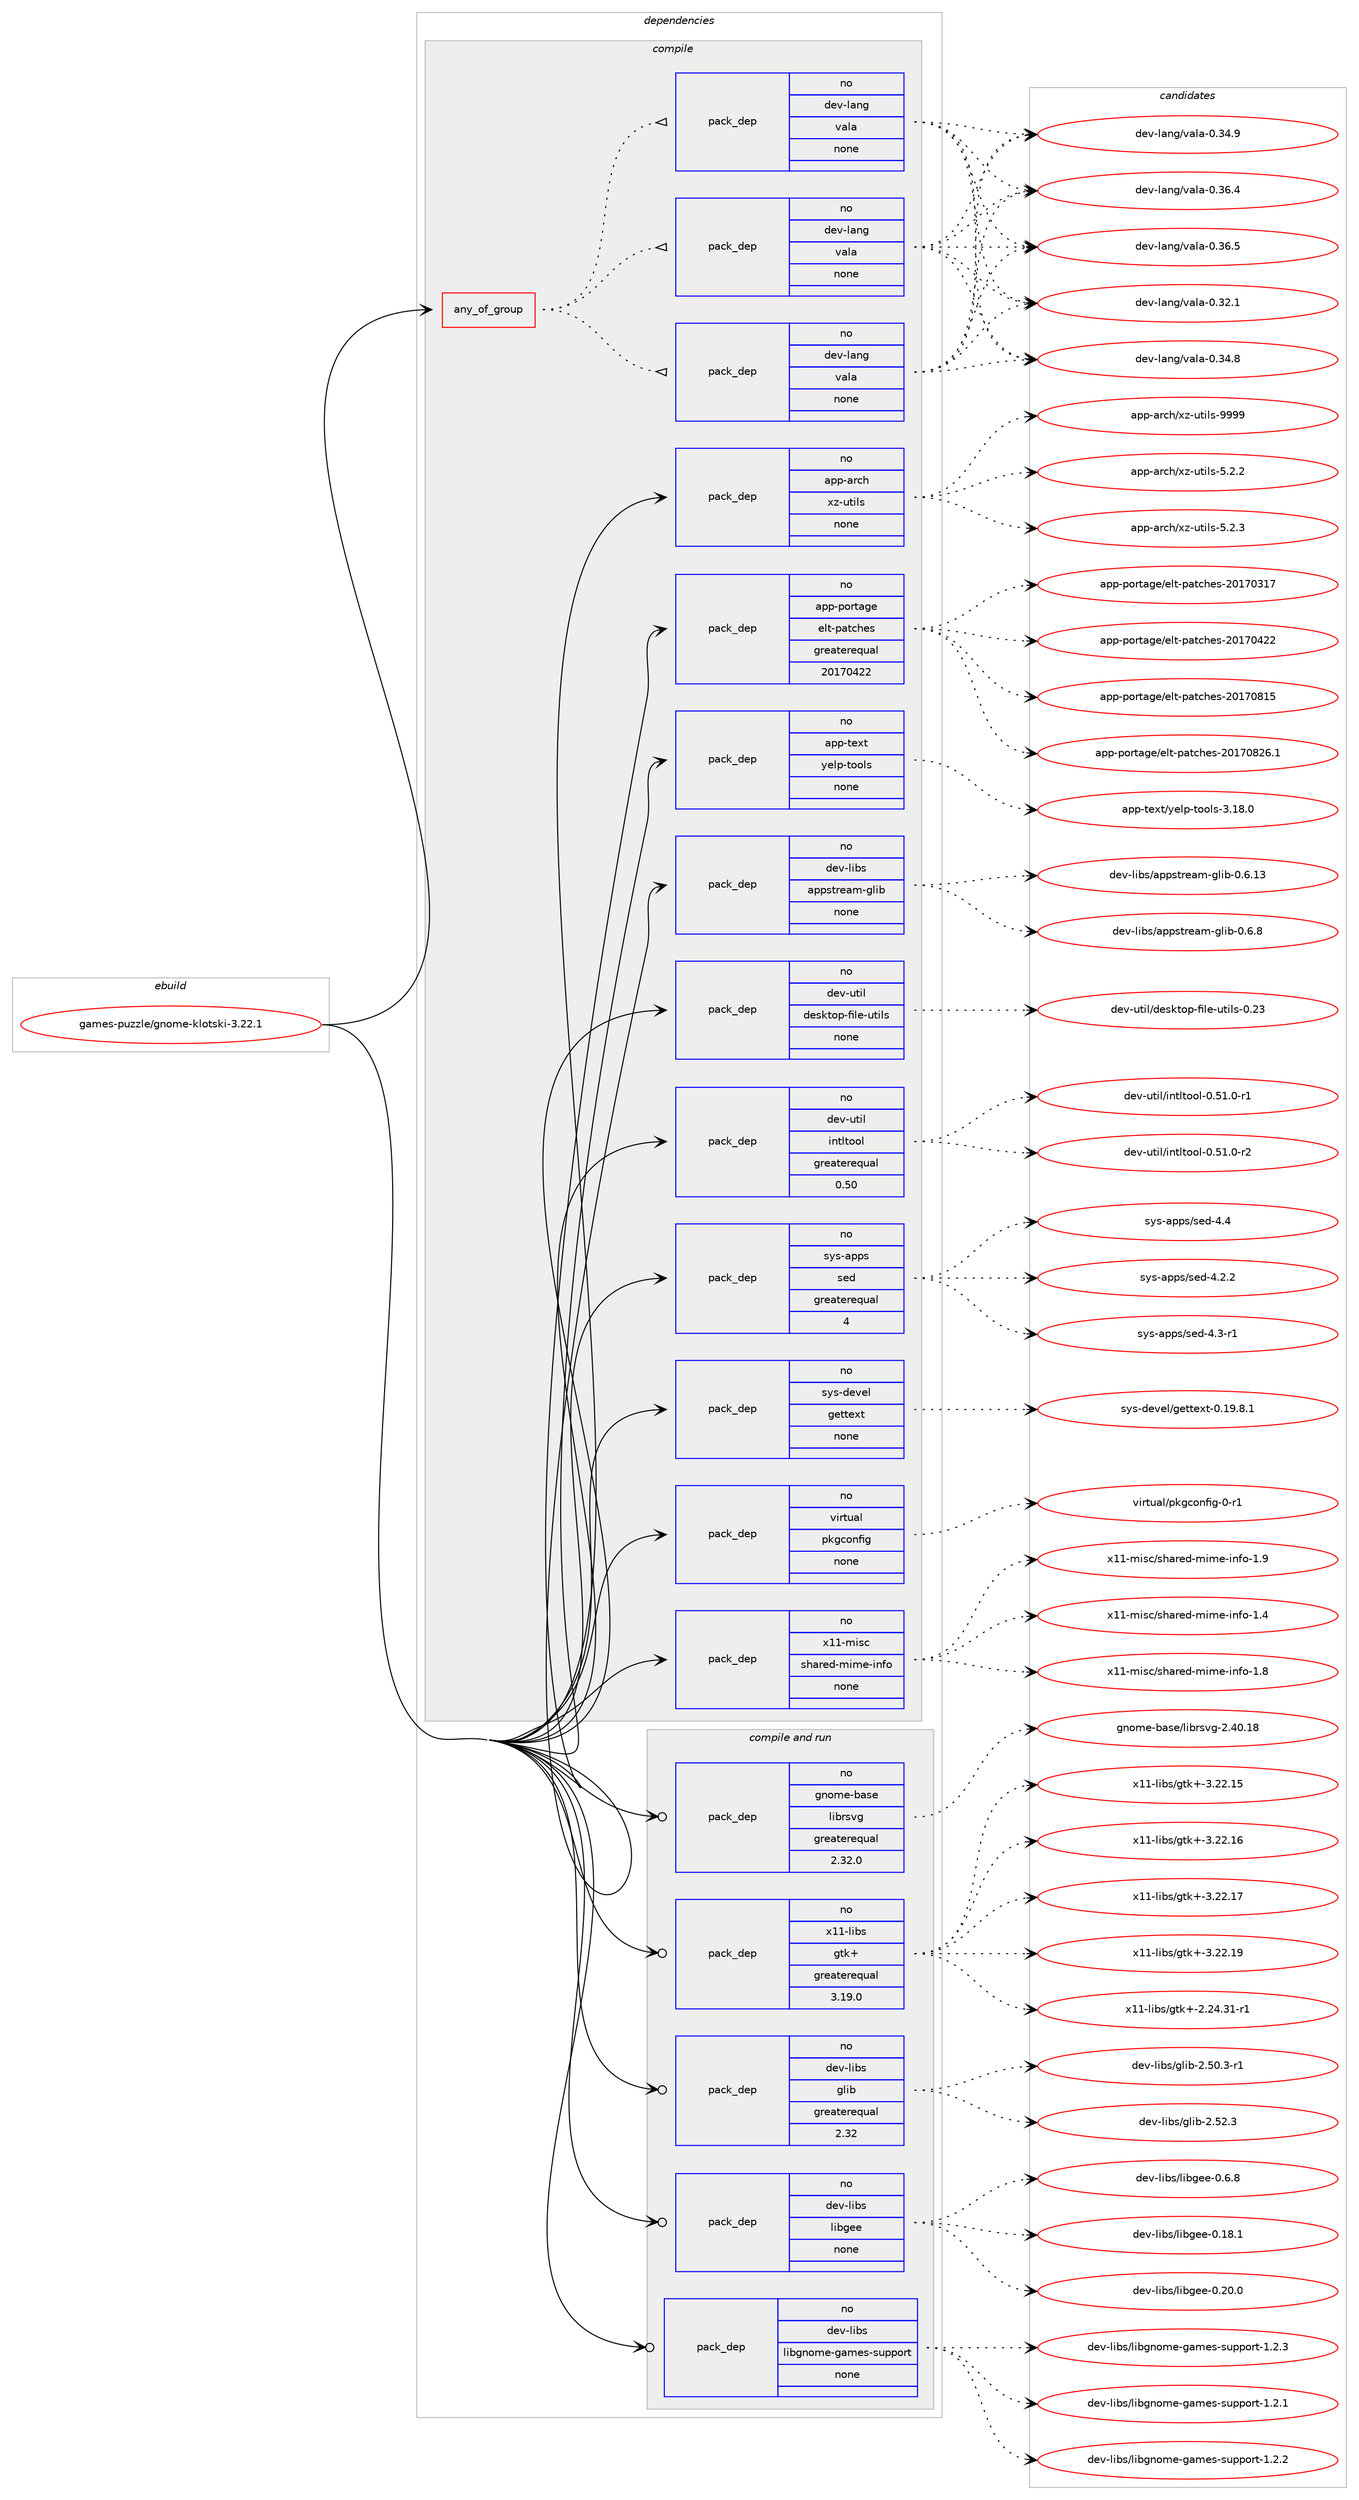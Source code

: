 digraph prolog {

# *************
# Graph options
# *************

newrank=true;
concentrate=true;
compound=true;
graph [rankdir=LR,fontname=Helvetica,fontsize=10,ranksep=1.5];#, ranksep=2.5, nodesep=0.2];
edge  [arrowhead=vee];
node  [fontname=Helvetica,fontsize=10];

# **********
# The ebuild
# **********

subgraph cluster_leftcol {
color=gray;
rank=same;
label=<<i>ebuild</i>>;
id [label="games-puzzle/gnome-klotski-3.22.1", color=red, width=4, href="../games-puzzle/gnome-klotski-3.22.1.svg"];
}

# ****************
# The dependencies
# ****************

subgraph cluster_midcol {
color=gray;
label=<<i>dependencies</i>>;
subgraph cluster_compile {
fillcolor="#eeeeee";
style=filled;
label=<<i>compile</i>>;
subgraph any4646 {
dependency301140 [label=<<TABLE BORDER="0" CELLBORDER="1" CELLSPACING="0" CELLPADDING="4"><TR><TD CELLPADDING="10">any_of_group</TD></TR></TABLE>>, shape=none, color=red];subgraph pack215633 {
dependency301141 [label=<<TABLE BORDER="0" CELLBORDER="1" CELLSPACING="0" CELLPADDING="4" WIDTH="220"><TR><TD ROWSPAN="6" CELLPADDING="30">pack_dep</TD></TR><TR><TD WIDTH="110">no</TD></TR><TR><TD>dev-lang</TD></TR><TR><TD>vala</TD></TR><TR><TD>none</TD></TR><TR><TD></TD></TR></TABLE>>, shape=none, color=blue];
}
dependency301140:e -> dependency301141:w [weight=20,style="dotted",arrowhead="oinv"];
subgraph pack215634 {
dependency301142 [label=<<TABLE BORDER="0" CELLBORDER="1" CELLSPACING="0" CELLPADDING="4" WIDTH="220"><TR><TD ROWSPAN="6" CELLPADDING="30">pack_dep</TD></TR><TR><TD WIDTH="110">no</TD></TR><TR><TD>dev-lang</TD></TR><TR><TD>vala</TD></TR><TR><TD>none</TD></TR><TR><TD></TD></TR></TABLE>>, shape=none, color=blue];
}
dependency301140:e -> dependency301142:w [weight=20,style="dotted",arrowhead="oinv"];
subgraph pack215635 {
dependency301143 [label=<<TABLE BORDER="0" CELLBORDER="1" CELLSPACING="0" CELLPADDING="4" WIDTH="220"><TR><TD ROWSPAN="6" CELLPADDING="30">pack_dep</TD></TR><TR><TD WIDTH="110">no</TD></TR><TR><TD>dev-lang</TD></TR><TR><TD>vala</TD></TR><TR><TD>none</TD></TR><TR><TD></TD></TR></TABLE>>, shape=none, color=blue];
}
dependency301140:e -> dependency301143:w [weight=20,style="dotted",arrowhead="oinv"];
}
id:e -> dependency301140:w [weight=20,style="solid",arrowhead="vee"];
subgraph pack215636 {
dependency301144 [label=<<TABLE BORDER="0" CELLBORDER="1" CELLSPACING="0" CELLPADDING="4" WIDTH="220"><TR><TD ROWSPAN="6" CELLPADDING="30">pack_dep</TD></TR><TR><TD WIDTH="110">no</TD></TR><TR><TD>app-arch</TD></TR><TR><TD>xz-utils</TD></TR><TR><TD>none</TD></TR><TR><TD></TD></TR></TABLE>>, shape=none, color=blue];
}
id:e -> dependency301144:w [weight=20,style="solid",arrowhead="vee"];
subgraph pack215637 {
dependency301145 [label=<<TABLE BORDER="0" CELLBORDER="1" CELLSPACING="0" CELLPADDING="4" WIDTH="220"><TR><TD ROWSPAN="6" CELLPADDING="30">pack_dep</TD></TR><TR><TD WIDTH="110">no</TD></TR><TR><TD>app-portage</TD></TR><TR><TD>elt-patches</TD></TR><TR><TD>greaterequal</TD></TR><TR><TD>20170422</TD></TR></TABLE>>, shape=none, color=blue];
}
id:e -> dependency301145:w [weight=20,style="solid",arrowhead="vee"];
subgraph pack215638 {
dependency301146 [label=<<TABLE BORDER="0" CELLBORDER="1" CELLSPACING="0" CELLPADDING="4" WIDTH="220"><TR><TD ROWSPAN="6" CELLPADDING="30">pack_dep</TD></TR><TR><TD WIDTH="110">no</TD></TR><TR><TD>app-text</TD></TR><TR><TD>yelp-tools</TD></TR><TR><TD>none</TD></TR><TR><TD></TD></TR></TABLE>>, shape=none, color=blue];
}
id:e -> dependency301146:w [weight=20,style="solid",arrowhead="vee"];
subgraph pack215639 {
dependency301147 [label=<<TABLE BORDER="0" CELLBORDER="1" CELLSPACING="0" CELLPADDING="4" WIDTH="220"><TR><TD ROWSPAN="6" CELLPADDING="30">pack_dep</TD></TR><TR><TD WIDTH="110">no</TD></TR><TR><TD>dev-libs</TD></TR><TR><TD>appstream-glib</TD></TR><TR><TD>none</TD></TR><TR><TD></TD></TR></TABLE>>, shape=none, color=blue];
}
id:e -> dependency301147:w [weight=20,style="solid",arrowhead="vee"];
subgraph pack215640 {
dependency301148 [label=<<TABLE BORDER="0" CELLBORDER="1" CELLSPACING="0" CELLPADDING="4" WIDTH="220"><TR><TD ROWSPAN="6" CELLPADDING="30">pack_dep</TD></TR><TR><TD WIDTH="110">no</TD></TR><TR><TD>dev-util</TD></TR><TR><TD>desktop-file-utils</TD></TR><TR><TD>none</TD></TR><TR><TD></TD></TR></TABLE>>, shape=none, color=blue];
}
id:e -> dependency301148:w [weight=20,style="solid",arrowhead="vee"];
subgraph pack215641 {
dependency301149 [label=<<TABLE BORDER="0" CELLBORDER="1" CELLSPACING="0" CELLPADDING="4" WIDTH="220"><TR><TD ROWSPAN="6" CELLPADDING="30">pack_dep</TD></TR><TR><TD WIDTH="110">no</TD></TR><TR><TD>dev-util</TD></TR><TR><TD>intltool</TD></TR><TR><TD>greaterequal</TD></TR><TR><TD>0.50</TD></TR></TABLE>>, shape=none, color=blue];
}
id:e -> dependency301149:w [weight=20,style="solid",arrowhead="vee"];
subgraph pack215642 {
dependency301150 [label=<<TABLE BORDER="0" CELLBORDER="1" CELLSPACING="0" CELLPADDING="4" WIDTH="220"><TR><TD ROWSPAN="6" CELLPADDING="30">pack_dep</TD></TR><TR><TD WIDTH="110">no</TD></TR><TR><TD>sys-apps</TD></TR><TR><TD>sed</TD></TR><TR><TD>greaterequal</TD></TR><TR><TD>4</TD></TR></TABLE>>, shape=none, color=blue];
}
id:e -> dependency301150:w [weight=20,style="solid",arrowhead="vee"];
subgraph pack215643 {
dependency301151 [label=<<TABLE BORDER="0" CELLBORDER="1" CELLSPACING="0" CELLPADDING="4" WIDTH="220"><TR><TD ROWSPAN="6" CELLPADDING="30">pack_dep</TD></TR><TR><TD WIDTH="110">no</TD></TR><TR><TD>sys-devel</TD></TR><TR><TD>gettext</TD></TR><TR><TD>none</TD></TR><TR><TD></TD></TR></TABLE>>, shape=none, color=blue];
}
id:e -> dependency301151:w [weight=20,style="solid",arrowhead="vee"];
subgraph pack215644 {
dependency301152 [label=<<TABLE BORDER="0" CELLBORDER="1" CELLSPACING="0" CELLPADDING="4" WIDTH="220"><TR><TD ROWSPAN="6" CELLPADDING="30">pack_dep</TD></TR><TR><TD WIDTH="110">no</TD></TR><TR><TD>virtual</TD></TR><TR><TD>pkgconfig</TD></TR><TR><TD>none</TD></TR><TR><TD></TD></TR></TABLE>>, shape=none, color=blue];
}
id:e -> dependency301152:w [weight=20,style="solid",arrowhead="vee"];
subgraph pack215645 {
dependency301153 [label=<<TABLE BORDER="0" CELLBORDER="1" CELLSPACING="0" CELLPADDING="4" WIDTH="220"><TR><TD ROWSPAN="6" CELLPADDING="30">pack_dep</TD></TR><TR><TD WIDTH="110">no</TD></TR><TR><TD>x11-misc</TD></TR><TR><TD>shared-mime-info</TD></TR><TR><TD>none</TD></TR><TR><TD></TD></TR></TABLE>>, shape=none, color=blue];
}
id:e -> dependency301153:w [weight=20,style="solid",arrowhead="vee"];
}
subgraph cluster_compileandrun {
fillcolor="#eeeeee";
style=filled;
label=<<i>compile and run</i>>;
subgraph pack215646 {
dependency301154 [label=<<TABLE BORDER="0" CELLBORDER="1" CELLSPACING="0" CELLPADDING="4" WIDTH="220"><TR><TD ROWSPAN="6" CELLPADDING="30">pack_dep</TD></TR><TR><TD WIDTH="110">no</TD></TR><TR><TD>dev-libs</TD></TR><TR><TD>glib</TD></TR><TR><TD>greaterequal</TD></TR><TR><TD>2.32</TD></TR></TABLE>>, shape=none, color=blue];
}
id:e -> dependency301154:w [weight=20,style="solid",arrowhead="odotvee"];
subgraph pack215647 {
dependency301155 [label=<<TABLE BORDER="0" CELLBORDER="1" CELLSPACING="0" CELLPADDING="4" WIDTH="220"><TR><TD ROWSPAN="6" CELLPADDING="30">pack_dep</TD></TR><TR><TD WIDTH="110">no</TD></TR><TR><TD>dev-libs</TD></TR><TR><TD>libgee</TD></TR><TR><TD>none</TD></TR><TR><TD></TD></TR></TABLE>>, shape=none, color=blue];
}
id:e -> dependency301155:w [weight=20,style="solid",arrowhead="odotvee"];
subgraph pack215648 {
dependency301156 [label=<<TABLE BORDER="0" CELLBORDER="1" CELLSPACING="0" CELLPADDING="4" WIDTH="220"><TR><TD ROWSPAN="6" CELLPADDING="30">pack_dep</TD></TR><TR><TD WIDTH="110">no</TD></TR><TR><TD>dev-libs</TD></TR><TR><TD>libgnome-games-support</TD></TR><TR><TD>none</TD></TR><TR><TD></TD></TR></TABLE>>, shape=none, color=blue];
}
id:e -> dependency301156:w [weight=20,style="solid",arrowhead="odotvee"];
subgraph pack215649 {
dependency301157 [label=<<TABLE BORDER="0" CELLBORDER="1" CELLSPACING="0" CELLPADDING="4" WIDTH="220"><TR><TD ROWSPAN="6" CELLPADDING="30">pack_dep</TD></TR><TR><TD WIDTH="110">no</TD></TR><TR><TD>gnome-base</TD></TR><TR><TD>librsvg</TD></TR><TR><TD>greaterequal</TD></TR><TR><TD>2.32.0</TD></TR></TABLE>>, shape=none, color=blue];
}
id:e -> dependency301157:w [weight=20,style="solid",arrowhead="odotvee"];
subgraph pack215650 {
dependency301158 [label=<<TABLE BORDER="0" CELLBORDER="1" CELLSPACING="0" CELLPADDING="4" WIDTH="220"><TR><TD ROWSPAN="6" CELLPADDING="30">pack_dep</TD></TR><TR><TD WIDTH="110">no</TD></TR><TR><TD>x11-libs</TD></TR><TR><TD>gtk+</TD></TR><TR><TD>greaterequal</TD></TR><TR><TD>3.19.0</TD></TR></TABLE>>, shape=none, color=blue];
}
id:e -> dependency301158:w [weight=20,style="solid",arrowhead="odotvee"];
}
subgraph cluster_run {
fillcolor="#eeeeee";
style=filled;
label=<<i>run</i>>;
}
}

# **************
# The candidates
# **************

subgraph cluster_choices {
rank=same;
color=gray;
label=<<i>candidates</i>>;

subgraph choice215633 {
color=black;
nodesep=1;
choice100101118451089711010347118971089745484651504649 [label="dev-lang/vala-0.32.1", color=red, width=4,href="../dev-lang/vala-0.32.1.svg"];
choice100101118451089711010347118971089745484651524656 [label="dev-lang/vala-0.34.8", color=red, width=4,href="../dev-lang/vala-0.34.8.svg"];
choice100101118451089711010347118971089745484651524657 [label="dev-lang/vala-0.34.9", color=red, width=4,href="../dev-lang/vala-0.34.9.svg"];
choice100101118451089711010347118971089745484651544652 [label="dev-lang/vala-0.36.4", color=red, width=4,href="../dev-lang/vala-0.36.4.svg"];
choice100101118451089711010347118971089745484651544653 [label="dev-lang/vala-0.36.5", color=red, width=4,href="../dev-lang/vala-0.36.5.svg"];
dependency301141:e -> choice100101118451089711010347118971089745484651504649:w [style=dotted,weight="100"];
dependency301141:e -> choice100101118451089711010347118971089745484651524656:w [style=dotted,weight="100"];
dependency301141:e -> choice100101118451089711010347118971089745484651524657:w [style=dotted,weight="100"];
dependency301141:e -> choice100101118451089711010347118971089745484651544652:w [style=dotted,weight="100"];
dependency301141:e -> choice100101118451089711010347118971089745484651544653:w [style=dotted,weight="100"];
}
subgraph choice215634 {
color=black;
nodesep=1;
choice100101118451089711010347118971089745484651504649 [label="dev-lang/vala-0.32.1", color=red, width=4,href="../dev-lang/vala-0.32.1.svg"];
choice100101118451089711010347118971089745484651524656 [label="dev-lang/vala-0.34.8", color=red, width=4,href="../dev-lang/vala-0.34.8.svg"];
choice100101118451089711010347118971089745484651524657 [label="dev-lang/vala-0.34.9", color=red, width=4,href="../dev-lang/vala-0.34.9.svg"];
choice100101118451089711010347118971089745484651544652 [label="dev-lang/vala-0.36.4", color=red, width=4,href="../dev-lang/vala-0.36.4.svg"];
choice100101118451089711010347118971089745484651544653 [label="dev-lang/vala-0.36.5", color=red, width=4,href="../dev-lang/vala-0.36.5.svg"];
dependency301142:e -> choice100101118451089711010347118971089745484651504649:w [style=dotted,weight="100"];
dependency301142:e -> choice100101118451089711010347118971089745484651524656:w [style=dotted,weight="100"];
dependency301142:e -> choice100101118451089711010347118971089745484651524657:w [style=dotted,weight="100"];
dependency301142:e -> choice100101118451089711010347118971089745484651544652:w [style=dotted,weight="100"];
dependency301142:e -> choice100101118451089711010347118971089745484651544653:w [style=dotted,weight="100"];
}
subgraph choice215635 {
color=black;
nodesep=1;
choice100101118451089711010347118971089745484651504649 [label="dev-lang/vala-0.32.1", color=red, width=4,href="../dev-lang/vala-0.32.1.svg"];
choice100101118451089711010347118971089745484651524656 [label="dev-lang/vala-0.34.8", color=red, width=4,href="../dev-lang/vala-0.34.8.svg"];
choice100101118451089711010347118971089745484651524657 [label="dev-lang/vala-0.34.9", color=red, width=4,href="../dev-lang/vala-0.34.9.svg"];
choice100101118451089711010347118971089745484651544652 [label="dev-lang/vala-0.36.4", color=red, width=4,href="../dev-lang/vala-0.36.4.svg"];
choice100101118451089711010347118971089745484651544653 [label="dev-lang/vala-0.36.5", color=red, width=4,href="../dev-lang/vala-0.36.5.svg"];
dependency301143:e -> choice100101118451089711010347118971089745484651504649:w [style=dotted,weight="100"];
dependency301143:e -> choice100101118451089711010347118971089745484651524656:w [style=dotted,weight="100"];
dependency301143:e -> choice100101118451089711010347118971089745484651524657:w [style=dotted,weight="100"];
dependency301143:e -> choice100101118451089711010347118971089745484651544652:w [style=dotted,weight="100"];
dependency301143:e -> choice100101118451089711010347118971089745484651544653:w [style=dotted,weight="100"];
}
subgraph choice215636 {
color=black;
nodesep=1;
choice971121124597114991044712012245117116105108115455346504650 [label="app-arch/xz-utils-5.2.2", color=red, width=4,href="../app-arch/xz-utils-5.2.2.svg"];
choice971121124597114991044712012245117116105108115455346504651 [label="app-arch/xz-utils-5.2.3", color=red, width=4,href="../app-arch/xz-utils-5.2.3.svg"];
choice9711211245971149910447120122451171161051081154557575757 [label="app-arch/xz-utils-9999", color=red, width=4,href="../app-arch/xz-utils-9999.svg"];
dependency301144:e -> choice971121124597114991044712012245117116105108115455346504650:w [style=dotted,weight="100"];
dependency301144:e -> choice971121124597114991044712012245117116105108115455346504651:w [style=dotted,weight="100"];
dependency301144:e -> choice9711211245971149910447120122451171161051081154557575757:w [style=dotted,weight="100"];
}
subgraph choice215637 {
color=black;
nodesep=1;
choice97112112451121111141169710310147101108116451129711699104101115455048495548514955 [label="app-portage/elt-patches-20170317", color=red, width=4,href="../app-portage/elt-patches-20170317.svg"];
choice97112112451121111141169710310147101108116451129711699104101115455048495548525050 [label="app-portage/elt-patches-20170422", color=red, width=4,href="../app-portage/elt-patches-20170422.svg"];
choice97112112451121111141169710310147101108116451129711699104101115455048495548564953 [label="app-portage/elt-patches-20170815", color=red, width=4,href="../app-portage/elt-patches-20170815.svg"];
choice971121124511211111411697103101471011081164511297116991041011154550484955485650544649 [label="app-portage/elt-patches-20170826.1", color=red, width=4,href="../app-portage/elt-patches-20170826.1.svg"];
dependency301145:e -> choice97112112451121111141169710310147101108116451129711699104101115455048495548514955:w [style=dotted,weight="100"];
dependency301145:e -> choice97112112451121111141169710310147101108116451129711699104101115455048495548525050:w [style=dotted,weight="100"];
dependency301145:e -> choice97112112451121111141169710310147101108116451129711699104101115455048495548564953:w [style=dotted,weight="100"];
dependency301145:e -> choice971121124511211111411697103101471011081164511297116991041011154550484955485650544649:w [style=dotted,weight="100"];
}
subgraph choice215638 {
color=black;
nodesep=1;
choice9711211245116101120116471211011081124511611111110811545514649564648 [label="app-text/yelp-tools-3.18.0", color=red, width=4,href="../app-text/yelp-tools-3.18.0.svg"];
dependency301146:e -> choice9711211245116101120116471211011081124511611111110811545514649564648:w [style=dotted,weight="100"];
}
subgraph choice215639 {
color=black;
nodesep=1;
choice1001011184510810598115479711211211511611410197109451031081059845484654464951 [label="dev-libs/appstream-glib-0.6.13", color=red, width=4,href="../dev-libs/appstream-glib-0.6.13.svg"];
choice10010111845108105981154797112112115116114101971094510310810598454846544656 [label="dev-libs/appstream-glib-0.6.8", color=red, width=4,href="../dev-libs/appstream-glib-0.6.8.svg"];
dependency301147:e -> choice1001011184510810598115479711211211511611410197109451031081059845484654464951:w [style=dotted,weight="100"];
dependency301147:e -> choice10010111845108105981154797112112115116114101971094510310810598454846544656:w [style=dotted,weight="100"];
}
subgraph choice215640 {
color=black;
nodesep=1;
choice100101118451171161051084710010111510711611111245102105108101451171161051081154548465051 [label="dev-util/desktop-file-utils-0.23", color=red, width=4,href="../dev-util/desktop-file-utils-0.23.svg"];
dependency301148:e -> choice100101118451171161051084710010111510711611111245102105108101451171161051081154548465051:w [style=dotted,weight="100"];
}
subgraph choice215641 {
color=black;
nodesep=1;
choice1001011184511711610510847105110116108116111111108454846534946484511449 [label="dev-util/intltool-0.51.0-r1", color=red, width=4,href="../dev-util/intltool-0.51.0-r1.svg"];
choice1001011184511711610510847105110116108116111111108454846534946484511450 [label="dev-util/intltool-0.51.0-r2", color=red, width=4,href="../dev-util/intltool-0.51.0-r2.svg"];
dependency301149:e -> choice1001011184511711610510847105110116108116111111108454846534946484511449:w [style=dotted,weight="100"];
dependency301149:e -> choice1001011184511711610510847105110116108116111111108454846534946484511450:w [style=dotted,weight="100"];
}
subgraph choice215642 {
color=black;
nodesep=1;
choice115121115459711211211547115101100455246504650 [label="sys-apps/sed-4.2.2", color=red, width=4,href="../sys-apps/sed-4.2.2.svg"];
choice115121115459711211211547115101100455246514511449 [label="sys-apps/sed-4.3-r1", color=red, width=4,href="../sys-apps/sed-4.3-r1.svg"];
choice11512111545971121121154711510110045524652 [label="sys-apps/sed-4.4", color=red, width=4,href="../sys-apps/sed-4.4.svg"];
dependency301150:e -> choice115121115459711211211547115101100455246504650:w [style=dotted,weight="100"];
dependency301150:e -> choice115121115459711211211547115101100455246514511449:w [style=dotted,weight="100"];
dependency301150:e -> choice11512111545971121121154711510110045524652:w [style=dotted,weight="100"];
}
subgraph choice215643 {
color=black;
nodesep=1;
choice1151211154510010111810110847103101116116101120116454846495746564649 [label="sys-devel/gettext-0.19.8.1", color=red, width=4,href="../sys-devel/gettext-0.19.8.1.svg"];
dependency301151:e -> choice1151211154510010111810110847103101116116101120116454846495746564649:w [style=dotted,weight="100"];
}
subgraph choice215644 {
color=black;
nodesep=1;
choice11810511411611797108471121071039911111010210510345484511449 [label="virtual/pkgconfig-0-r1", color=red, width=4,href="../virtual/pkgconfig-0-r1.svg"];
dependency301152:e -> choice11810511411611797108471121071039911111010210510345484511449:w [style=dotted,weight="100"];
}
subgraph choice215645 {
color=black;
nodesep=1;
choice120494945109105115994711510497114101100451091051091014510511010211145494652 [label="x11-misc/shared-mime-info-1.4", color=red, width=4,href="../x11-misc/shared-mime-info-1.4.svg"];
choice120494945109105115994711510497114101100451091051091014510511010211145494656 [label="x11-misc/shared-mime-info-1.8", color=red, width=4,href="../x11-misc/shared-mime-info-1.8.svg"];
choice120494945109105115994711510497114101100451091051091014510511010211145494657 [label="x11-misc/shared-mime-info-1.9", color=red, width=4,href="../x11-misc/shared-mime-info-1.9.svg"];
dependency301153:e -> choice120494945109105115994711510497114101100451091051091014510511010211145494652:w [style=dotted,weight="100"];
dependency301153:e -> choice120494945109105115994711510497114101100451091051091014510511010211145494656:w [style=dotted,weight="100"];
dependency301153:e -> choice120494945109105115994711510497114101100451091051091014510511010211145494657:w [style=dotted,weight="100"];
}
subgraph choice215646 {
color=black;
nodesep=1;
choice10010111845108105981154710310810598455046534846514511449 [label="dev-libs/glib-2.50.3-r1", color=red, width=4,href="../dev-libs/glib-2.50.3-r1.svg"];
choice1001011184510810598115471031081059845504653504651 [label="dev-libs/glib-2.52.3", color=red, width=4,href="../dev-libs/glib-2.52.3.svg"];
dependency301154:e -> choice10010111845108105981154710310810598455046534846514511449:w [style=dotted,weight="100"];
dependency301154:e -> choice1001011184510810598115471031081059845504653504651:w [style=dotted,weight="100"];
}
subgraph choice215647 {
color=black;
nodesep=1;
choice1001011184510810598115471081059810310110145484649564649 [label="dev-libs/libgee-0.18.1", color=red, width=4,href="../dev-libs/libgee-0.18.1.svg"];
choice1001011184510810598115471081059810310110145484650484648 [label="dev-libs/libgee-0.20.0", color=red, width=4,href="../dev-libs/libgee-0.20.0.svg"];
choice10010111845108105981154710810598103101101454846544656 [label="dev-libs/libgee-0.6.8", color=red, width=4,href="../dev-libs/libgee-0.6.8.svg"];
dependency301155:e -> choice1001011184510810598115471081059810310110145484649564649:w [style=dotted,weight="100"];
dependency301155:e -> choice1001011184510810598115471081059810310110145484650484648:w [style=dotted,weight="100"];
dependency301155:e -> choice10010111845108105981154710810598103101101454846544656:w [style=dotted,weight="100"];
}
subgraph choice215648 {
color=black;
nodesep=1;
choice10010111845108105981154710810598103110111109101451039710910111545115117112112111114116454946504649 [label="dev-libs/libgnome-games-support-1.2.1", color=red, width=4,href="../dev-libs/libgnome-games-support-1.2.1.svg"];
choice10010111845108105981154710810598103110111109101451039710910111545115117112112111114116454946504650 [label="dev-libs/libgnome-games-support-1.2.2", color=red, width=4,href="../dev-libs/libgnome-games-support-1.2.2.svg"];
choice10010111845108105981154710810598103110111109101451039710910111545115117112112111114116454946504651 [label="dev-libs/libgnome-games-support-1.2.3", color=red, width=4,href="../dev-libs/libgnome-games-support-1.2.3.svg"];
dependency301156:e -> choice10010111845108105981154710810598103110111109101451039710910111545115117112112111114116454946504649:w [style=dotted,weight="100"];
dependency301156:e -> choice10010111845108105981154710810598103110111109101451039710910111545115117112112111114116454946504650:w [style=dotted,weight="100"];
dependency301156:e -> choice10010111845108105981154710810598103110111109101451039710910111545115117112112111114116454946504651:w [style=dotted,weight="100"];
}
subgraph choice215649 {
color=black;
nodesep=1;
choice10311011110910145989711510147108105981141151181034550465248464956 [label="gnome-base/librsvg-2.40.18", color=red, width=4,href="../gnome-base/librsvg-2.40.18.svg"];
dependency301157:e -> choice10311011110910145989711510147108105981141151181034550465248464956:w [style=dotted,weight="100"];
}
subgraph choice215650 {
color=black;
nodesep=1;
choice12049494510810598115471031161074345504650524651494511449 [label="x11-libs/gtk+-2.24.31-r1", color=red, width=4,href="../x11-libs/gtk+-2.24.31-r1.svg"];
choice1204949451081059811547103116107434551465050464953 [label="x11-libs/gtk+-3.22.15", color=red, width=4,href="../x11-libs/gtk+-3.22.15.svg"];
choice1204949451081059811547103116107434551465050464954 [label="x11-libs/gtk+-3.22.16", color=red, width=4,href="../x11-libs/gtk+-3.22.16.svg"];
choice1204949451081059811547103116107434551465050464955 [label="x11-libs/gtk+-3.22.17", color=red, width=4,href="../x11-libs/gtk+-3.22.17.svg"];
choice1204949451081059811547103116107434551465050464957 [label="x11-libs/gtk+-3.22.19", color=red, width=4,href="../x11-libs/gtk+-3.22.19.svg"];
dependency301158:e -> choice12049494510810598115471031161074345504650524651494511449:w [style=dotted,weight="100"];
dependency301158:e -> choice1204949451081059811547103116107434551465050464953:w [style=dotted,weight="100"];
dependency301158:e -> choice1204949451081059811547103116107434551465050464954:w [style=dotted,weight="100"];
dependency301158:e -> choice1204949451081059811547103116107434551465050464955:w [style=dotted,weight="100"];
dependency301158:e -> choice1204949451081059811547103116107434551465050464957:w [style=dotted,weight="100"];
}
}

}
